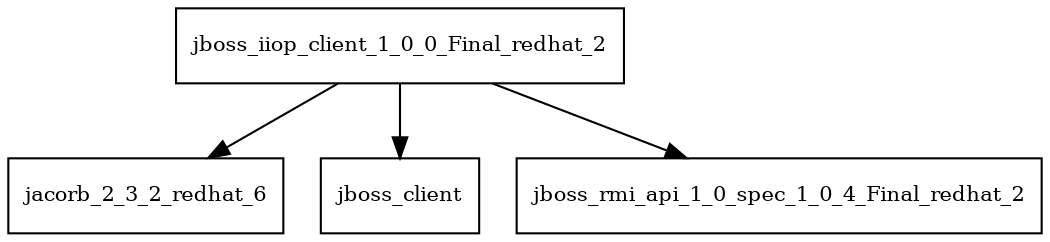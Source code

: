 digraph jboss_iiop_client_1_0_0_Final_redhat_2_dependencies {
  node [shape = box, fontsize=10.0];
  jboss_iiop_client_1_0_0_Final_redhat_2 -> jacorb_2_3_2_redhat_6;
  jboss_iiop_client_1_0_0_Final_redhat_2 -> jboss_client;
  jboss_iiop_client_1_0_0_Final_redhat_2 -> jboss_rmi_api_1_0_spec_1_0_4_Final_redhat_2;
}

